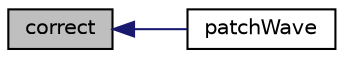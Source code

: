 digraph "correct"
{
  bgcolor="transparent";
  edge [fontname="Helvetica",fontsize="10",labelfontname="Helvetica",labelfontsize="10"];
  node [fontname="Helvetica",fontsize="10",shape=record];
  rankdir="LR";
  Node1 [label="correct",height=0.2,width=0.4,color="black", fillcolor="grey75", style="filled", fontcolor="black"];
  Node1 -> Node2 [dir="back",color="midnightblue",fontsize="10",style="solid",fontname="Helvetica"];
  Node2 [label="patchWave",height=0.2,width=0.4,color="black",URL="$a01861.html#aafc7814ad1d14f1a1705b11b329f576a",tooltip="Construct from mesh and patches to initialize to 0 and flag. "];
}
